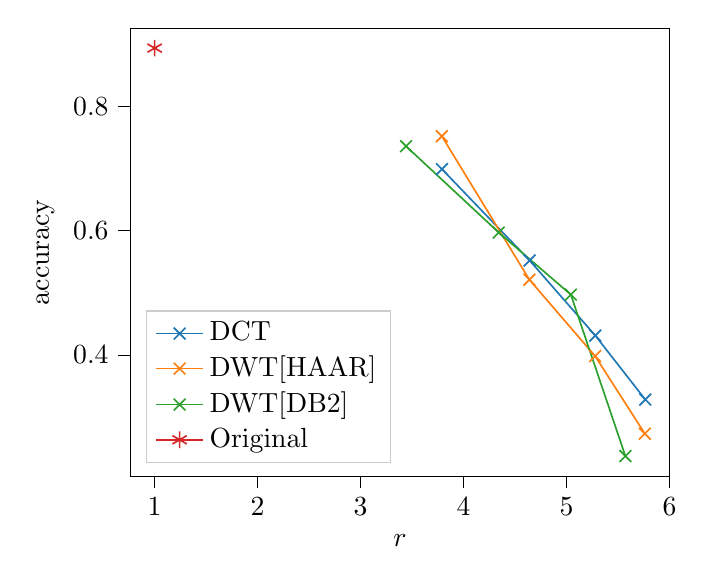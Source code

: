 % This file was created with tikzplotlib v0.10.1.
\begin{tikzpicture}

\definecolor{crimson2143940}{RGB}{214,39,40}
\definecolor{darkgray176}{RGB}{176,176,176}
\definecolor{darkorange25512714}{RGB}{255,127,14}
\definecolor{forestgreen4416044}{RGB}{44,160,44}
\definecolor{lightgray204}{RGB}{204,204,204}
\definecolor{steelblue31119180}{RGB}{31,119,180}

\begin{axis}[
legend cell align={left},
legend style={
  fill opacity=0.8,
  draw opacity=1,
  text opacity=1,
  at={(0.03,0.03)},
  anchor=south west,
  draw=lightgray204
},
tick align=outside,
tick pos=left,
x grid style={darkgray176},
xlabel={\(\displaystyle r\)},
xmin=0.762, xmax=6.002,
xtick style={color=black},
y grid style={darkgray176},
ylabel={accuracy},
ymin=0.204, ymax=0.926,
ytick style={color=black}
]
\addplot [semithick, steelblue31119180, mark=x, mark size=3.0, mark options={solid}]
table {%
5.764 0.328
5.279 0.431
4.641 0.552
3.79 0.699
};
\addlegendentry{DCT}
\addplot [semithick, darkorange25512714, mark=x, mark size=3.0, mark options={solid}]
table {%
5.76 0.273
5.277 0.398
4.639 0.521
3.789 0.752
};
\addlegendentry{DWT[HAAR]}
\addplot [semithick, forestgreen4416044, mark=x, mark size=3.0, mark options={solid}]
table {%
5.571 0.237
5.041 0.497
4.341 0.597
3.441 0.736
};
\addlegendentry{DWT[DB2]}
\addplot [semithick, crimson2143940, mark=asterisk, mark size=3.0, mark options={solid}]
table {%
1.0 0.894
};
\addlegendentry{Original}
\end{axis}

\end{tikzpicture}
